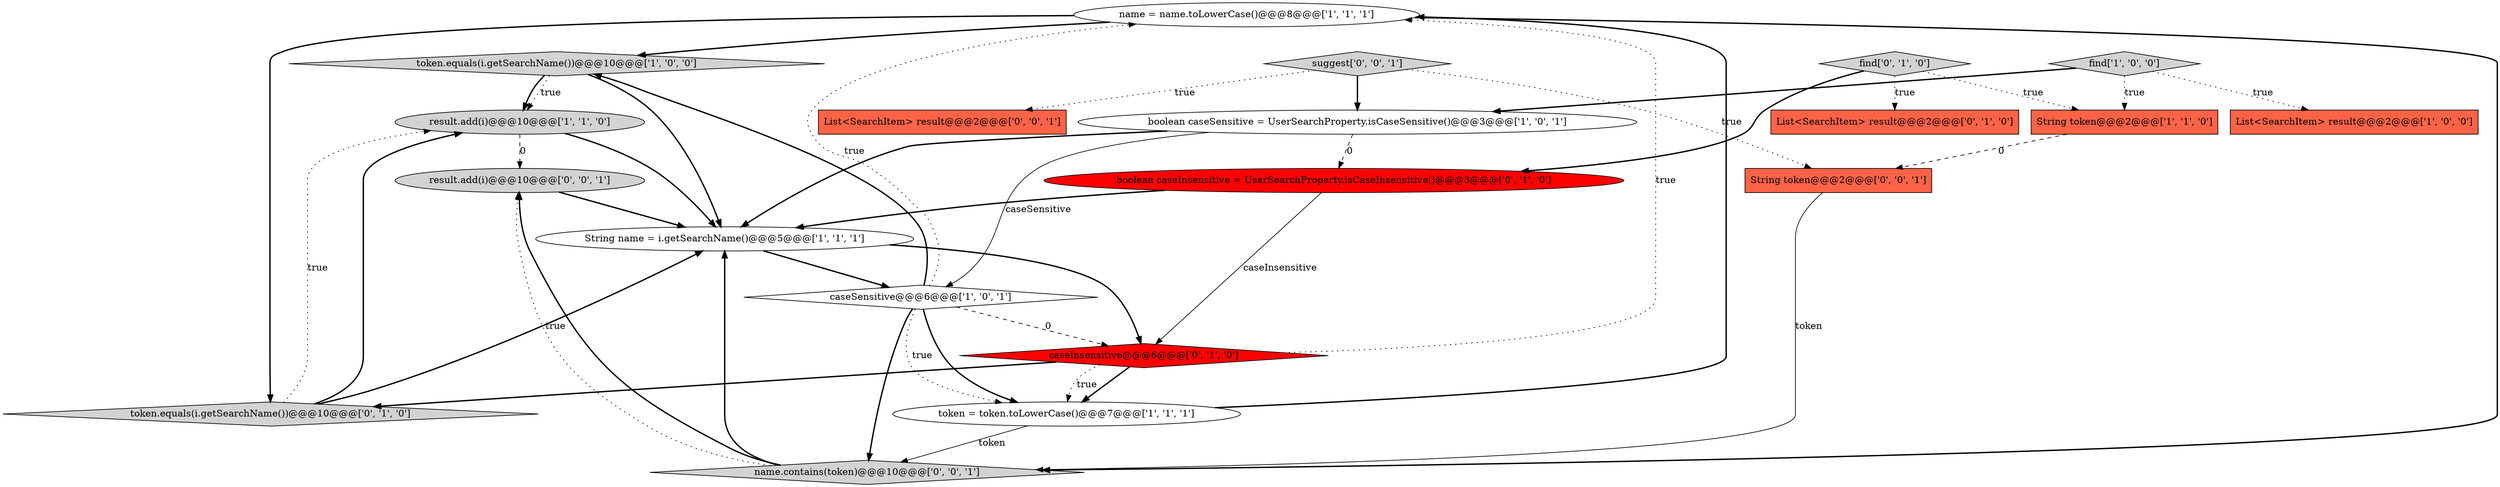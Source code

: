 digraph {
7 [style = filled, label = "name = name.toLowerCase()@@@8@@@['1', '1', '1']", fillcolor = white, shape = ellipse image = "AAA0AAABBB1BBB"];
0 [style = filled, label = "caseSensitive@@@6@@@['1', '0', '1']", fillcolor = white, shape = diamond image = "AAA0AAABBB1BBB"];
19 [style = filled, label = "result.add(i)@@@10@@@['0', '0', '1']", fillcolor = lightgray, shape = ellipse image = "AAA0AAABBB3BBB"];
16 [style = filled, label = "List<SearchItem> result@@@2@@@['0', '0', '1']", fillcolor = tomato, shape = box image = "AAA0AAABBB3BBB"];
14 [style = filled, label = "boolean caseInsensitive = UserSearchProperty.isCaseInsensitive()@@@3@@@['0', '1', '0']", fillcolor = red, shape = ellipse image = "AAA1AAABBB2BBB"];
4 [style = filled, label = "token.equals(i.getSearchName())@@@10@@@['1', '0', '0']", fillcolor = lightgray, shape = diamond image = "AAA0AAABBB1BBB"];
3 [style = filled, label = "List<SearchItem> result@@@2@@@['1', '0', '0']", fillcolor = tomato, shape = box image = "AAA0AAABBB1BBB"];
10 [style = filled, label = "find['0', '1', '0']", fillcolor = lightgray, shape = diamond image = "AAA0AAABBB2BBB"];
6 [style = filled, label = "String token@@@2@@@['1', '1', '0']", fillcolor = tomato, shape = box image = "AAA0AAABBB1BBB"];
8 [style = filled, label = "result.add(i)@@@10@@@['1', '1', '0']", fillcolor = lightgray, shape = ellipse image = "AAA0AAABBB1BBB"];
2 [style = filled, label = "token = token.toLowerCase()@@@7@@@['1', '1', '1']", fillcolor = white, shape = ellipse image = "AAA0AAABBB1BBB"];
9 [style = filled, label = "boolean caseSensitive = UserSearchProperty.isCaseSensitive()@@@3@@@['1', '0', '1']", fillcolor = white, shape = ellipse image = "AAA0AAABBB1BBB"];
17 [style = filled, label = "suggest['0', '0', '1']", fillcolor = lightgray, shape = diamond image = "AAA0AAABBB3BBB"];
11 [style = filled, label = "caseInsensitive@@@6@@@['0', '1', '0']", fillcolor = red, shape = diamond image = "AAA1AAABBB2BBB"];
12 [style = filled, label = "List<SearchItem> result@@@2@@@['0', '1', '0']", fillcolor = tomato, shape = box image = "AAA0AAABBB2BBB"];
13 [style = filled, label = "token.equals(i.getSearchName())@@@10@@@['0', '1', '0']", fillcolor = lightgray, shape = diamond image = "AAA0AAABBB2BBB"];
18 [style = filled, label = "String token@@@2@@@['0', '0', '1']", fillcolor = tomato, shape = box image = "AAA0AAABBB3BBB"];
15 [style = filled, label = "name.contains(token)@@@10@@@['0', '0', '1']", fillcolor = lightgray, shape = diamond image = "AAA0AAABBB3BBB"];
1 [style = filled, label = "String name = i.getSearchName()@@@5@@@['1', '1', '1']", fillcolor = white, shape = ellipse image = "AAA0AAABBB1BBB"];
5 [style = filled, label = "find['1', '0', '0']", fillcolor = lightgray, shape = diamond image = "AAA0AAABBB1BBB"];
7->13 [style = bold, label=""];
11->7 [style = dotted, label="true"];
8->19 [style = dashed, label="0"];
10->6 [style = dotted, label="true"];
10->12 [style = dotted, label="true"];
5->9 [style = bold, label=""];
17->18 [style = dotted, label="true"];
10->14 [style = bold, label=""];
18->15 [style = solid, label="token"];
2->15 [style = solid, label="token"];
9->0 [style = solid, label="caseSensitive"];
14->11 [style = solid, label="caseInsensitive"];
17->9 [style = bold, label=""];
0->2 [style = bold, label=""];
4->8 [style = dotted, label="true"];
5->6 [style = dotted, label="true"];
0->11 [style = dashed, label="0"];
1->0 [style = bold, label=""];
7->4 [style = bold, label=""];
5->3 [style = dotted, label="true"];
15->19 [style = bold, label=""];
0->15 [style = bold, label=""];
11->2 [style = bold, label=""];
13->1 [style = bold, label=""];
14->1 [style = bold, label=""];
1->11 [style = bold, label=""];
6->18 [style = dashed, label="0"];
17->16 [style = dotted, label="true"];
8->1 [style = bold, label=""];
19->1 [style = bold, label=""];
11->2 [style = dotted, label="true"];
9->14 [style = dashed, label="0"];
0->4 [style = bold, label=""];
13->8 [style = dotted, label="true"];
15->19 [style = dotted, label="true"];
11->13 [style = bold, label=""];
4->8 [style = bold, label=""];
7->15 [style = bold, label=""];
4->1 [style = bold, label=""];
2->7 [style = bold, label=""];
0->2 [style = dotted, label="true"];
13->8 [style = bold, label=""];
9->1 [style = bold, label=""];
0->7 [style = dotted, label="true"];
15->1 [style = bold, label=""];
}
